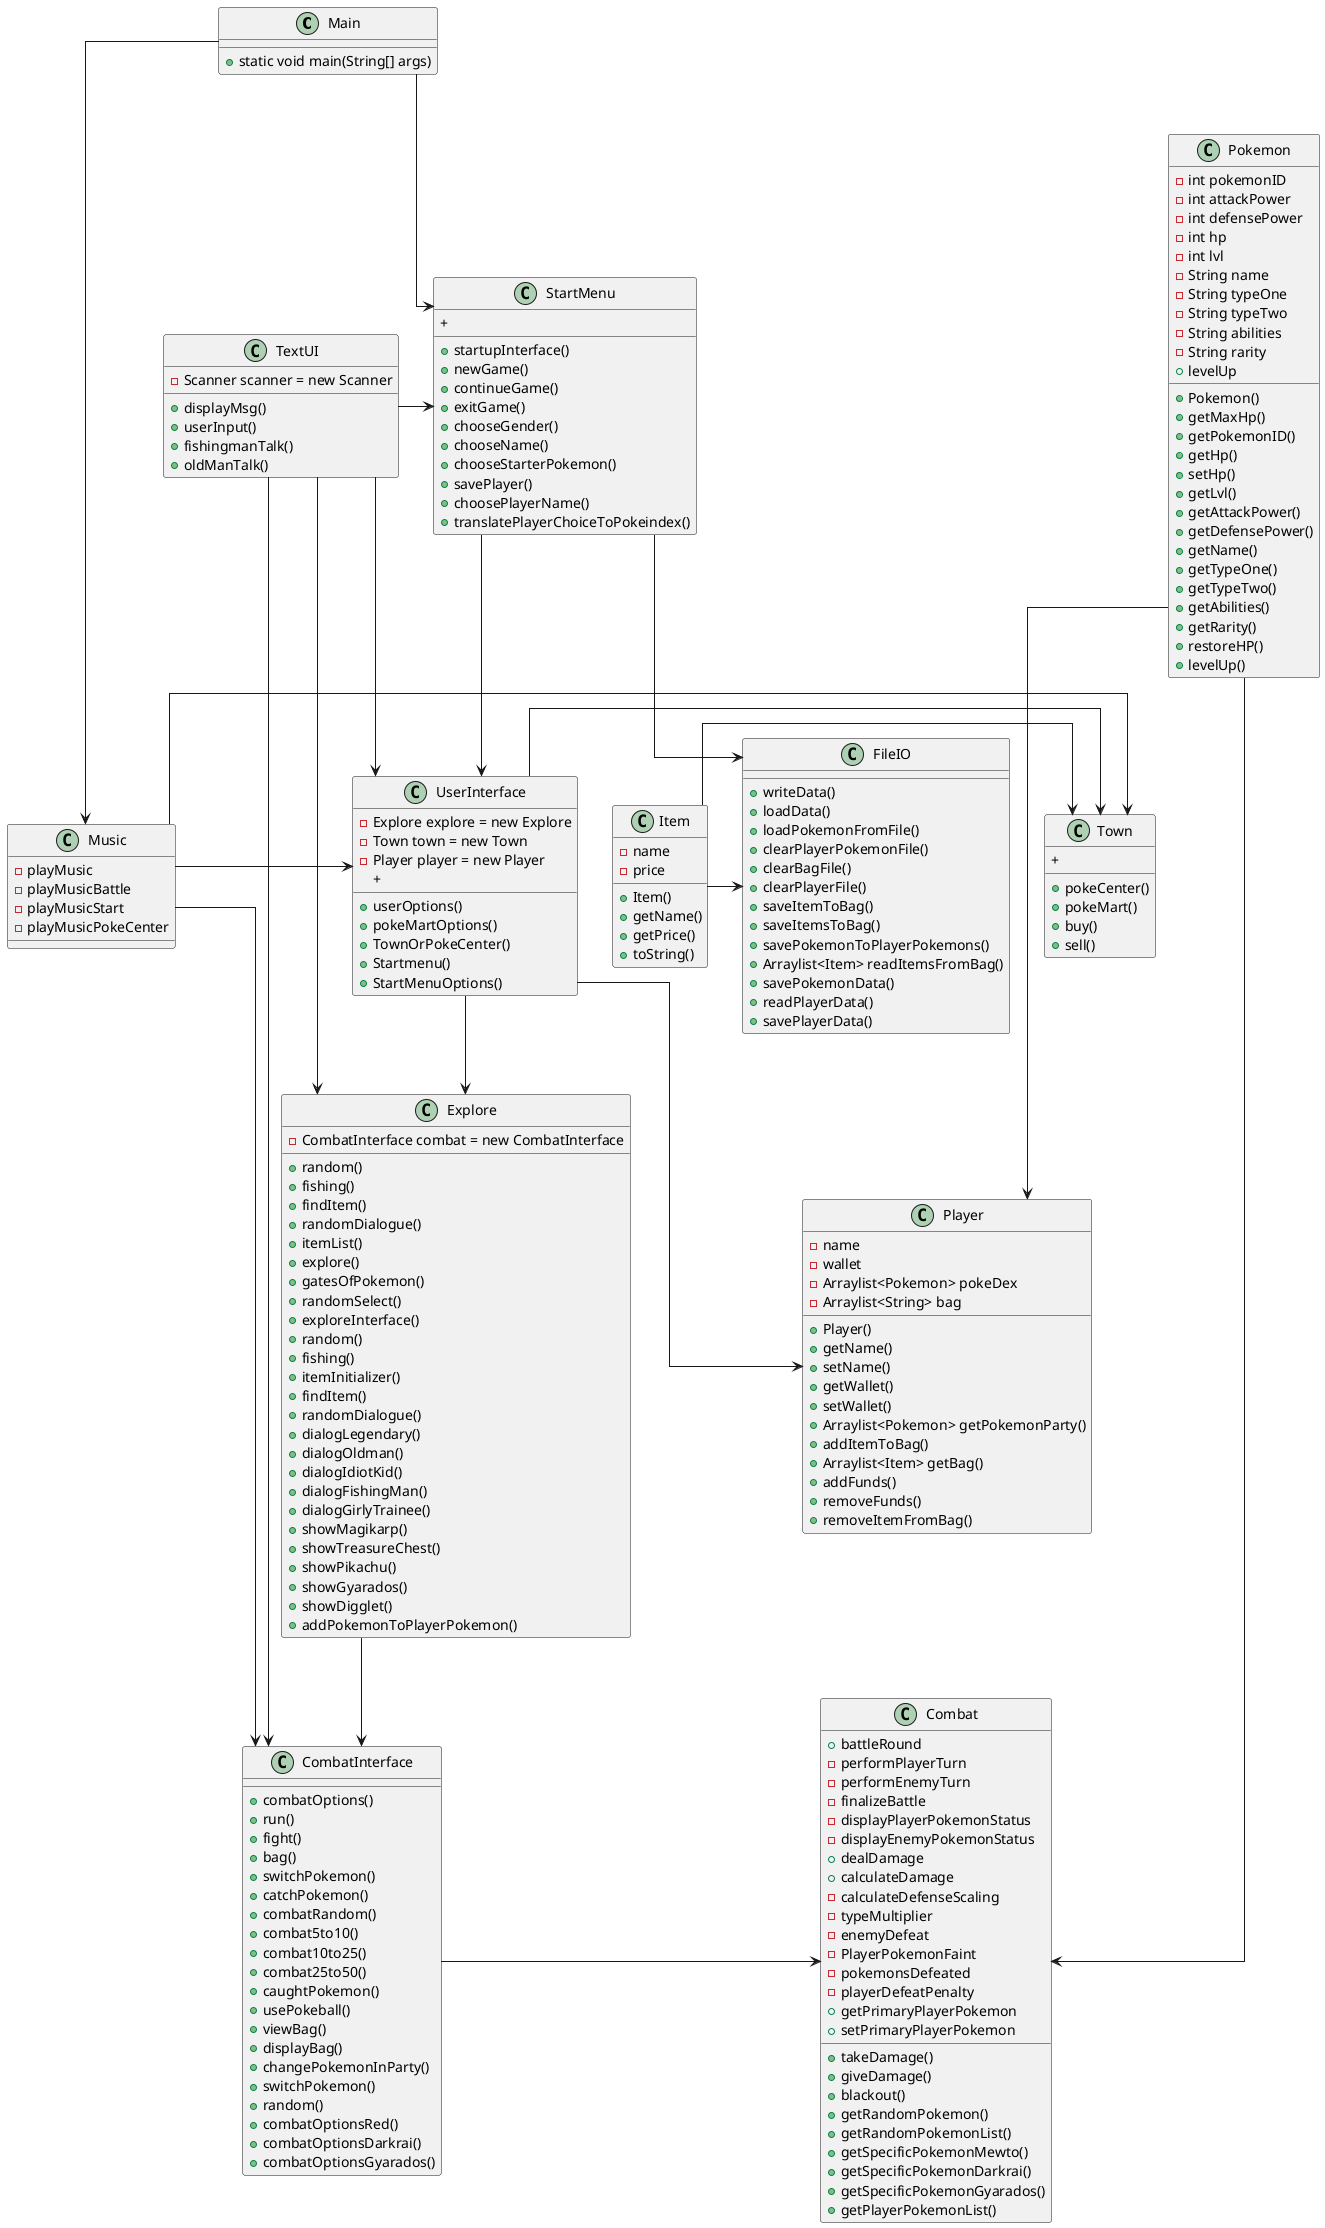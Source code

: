 @startuml
'https://plantuml.com/class-diagram
skinparam linetype polyline
skinparam linetype ortho

class Main{
+ static void main(String[] args)
}

class StartMenu {
+ startupInterface()
+ newGame()
+ continueGame()
+ exitGame()
+ chooseGender()
+ chooseName()
+ chooseStarterPokemon()
+ savePlayer()
+ choosePlayerName()
+ translatePlayerChoiceToPokeindex()
+

}


class Pokemon{
- int pokemonID
- int attackPower
- int defensePower
- int hp
- int lvl
- String name
- String typeOne
- String typeTwo
- String abilities
- String rarity
+ Pokemon()
+ getMaxHp()
+ getPokemonID()
+ getHp()
+ setHp()
+ getLvl()
+ getAttackPower()
+ getDefensePower()
+ getName()
+ getTypeOne()
+ getTypeTwo()
+ getAbilities()
+ getRarity()
+ restoreHP()
+ levelUp()
+ levelUp

}
class Music{
- playMusic
- playMusicBattle
- playMusicStart
- playMusicPokeCenter
}

class Combat{
+ takeDamage()
+ giveDamage()
+ blackout()
+ battleRound
- performPlayerTurn
- performEnemyTurn
- finalizeBattle
- displayPlayerPokemonStatus
- displayEnemyPokemonStatus
+ dealDamage
+ calculateDamage
- calculateDefenseScaling
- typeMultiplier
- enemyDefeat
- PlayerPokemonFaint
- pokemonsDefeated
- playerDefeatPenalty
+ getRandomPokemon()
+ getRandomPokemonList()
+ getPrimaryPlayerPokemon
+ setPrimaryPlayerPokemon
+ getSpecificPokemonMewto()
+ getSpecificPokemonDarkrai()
+ getSpecificPokemonGyarados()
+ getPlayerPokemonList()
}

class CombatInterface{
+ combatOptions()
+ run()
+ fight()
+ bag()
+ switchPokemon()
+ catchPokemon()
+ combatRandom()
+ combat5to10()
+ combat10to25()
+ combat25to50()
+ caughtPokemon()
+ usePokeball()
+ viewBag()
+ displayBag()
+ changePokemonInParty()
+ switchPokemon()
+ random()
+ combatOptionsRed()
+ combatOptionsDarkrai()
+ combatOptionsGyarados()



}

class Player{
- name
- wallet
- Arraylist<Pokemon> pokeDex
- Arraylist<String> bag
+ Player()
+ getName()
+ setName()
+ getWallet()
+ setWallet()
+ Arraylist<Pokemon> getPokemonParty()
+ addItemToBag()
+ Arraylist<Item> getBag()
+ addFunds()
+ removeFunds()
+ removeItemFromBag()

}

class UserInterface {
- Explore explore = new Explore
- Town town = new Town
- Player player = new Player
+ userOptions()
+ pokeMartOptions()
+ TownOrPokeCenter()
+ Startmenu()
+ StartMenuOptions()
+ 
}

class Town {
+ pokeCenter()
+ pokeMart()
+ buy()
+ sell()
+
}

class Item{
- name
- price
+ Item()
+ getName()
+ getPrice()
+ toString()
}

class Explore {
- CombatInterface combat = new CombatInterface
+ random()
+ fishing()
+ findItem()
+ randomDialogue()
+ itemList()
+ explore()
+ gatesOfPokemon()
+ randomSelect()
+ exploreInterface()
+ random()
+ fishing()
+ itemInitializer()
+ findItem()
+ randomDialogue()
+ dialogLegendary()
+ dialogOldman()
+ dialogIdiotKid()
+ dialogFishingMan()
+ dialogGirlyTrainee()
+ showMagikarp()
+ showTreasureChest()
+ showPikachu()
+ showGyarados()
+ showDigglet()
+ addPokemonToPlayerPokemon()
}

class FileIO{
+ writeData()
+ loadData()
+ loadPokemonFromFile()
+ clearPlayerPokemonFile()
+ clearBagFile()
+ clearPlayerFile()
+ saveItemToBag()
+ saveItemsToBag()
+ savePokemonToPlayerPokemons()
+ Arraylist<Item> readItemsFromBag()
+ savePokemonData()
+ readPlayerData()
+ savePlayerData()
}
class TextUI{
- Scanner scanner = new Scanner
+ displayMsg()
+ userInput()
+ fishingmanTalk()
+ oldManTalk()

}

Main --> StartMenu
StartMenu --> UserInterface
UserInterface --> Player
UserInterface -> Town
UserInterface --> Explore
Explore --> CombatInterface
CombatInterface -> Combat
Pokemon ---> Player
Pokemon ---> Combat
StartMenu --> FileIO
TextUI -> StartMenu
TextUI --> UserInterface
TextUI --> Explore
TextUI --> CombatInterface
Music -> CombatInterface
Music -> Town
Music -> UserInterface
Main -> Music
Item -> FileIO
Item -> Town


@enduml